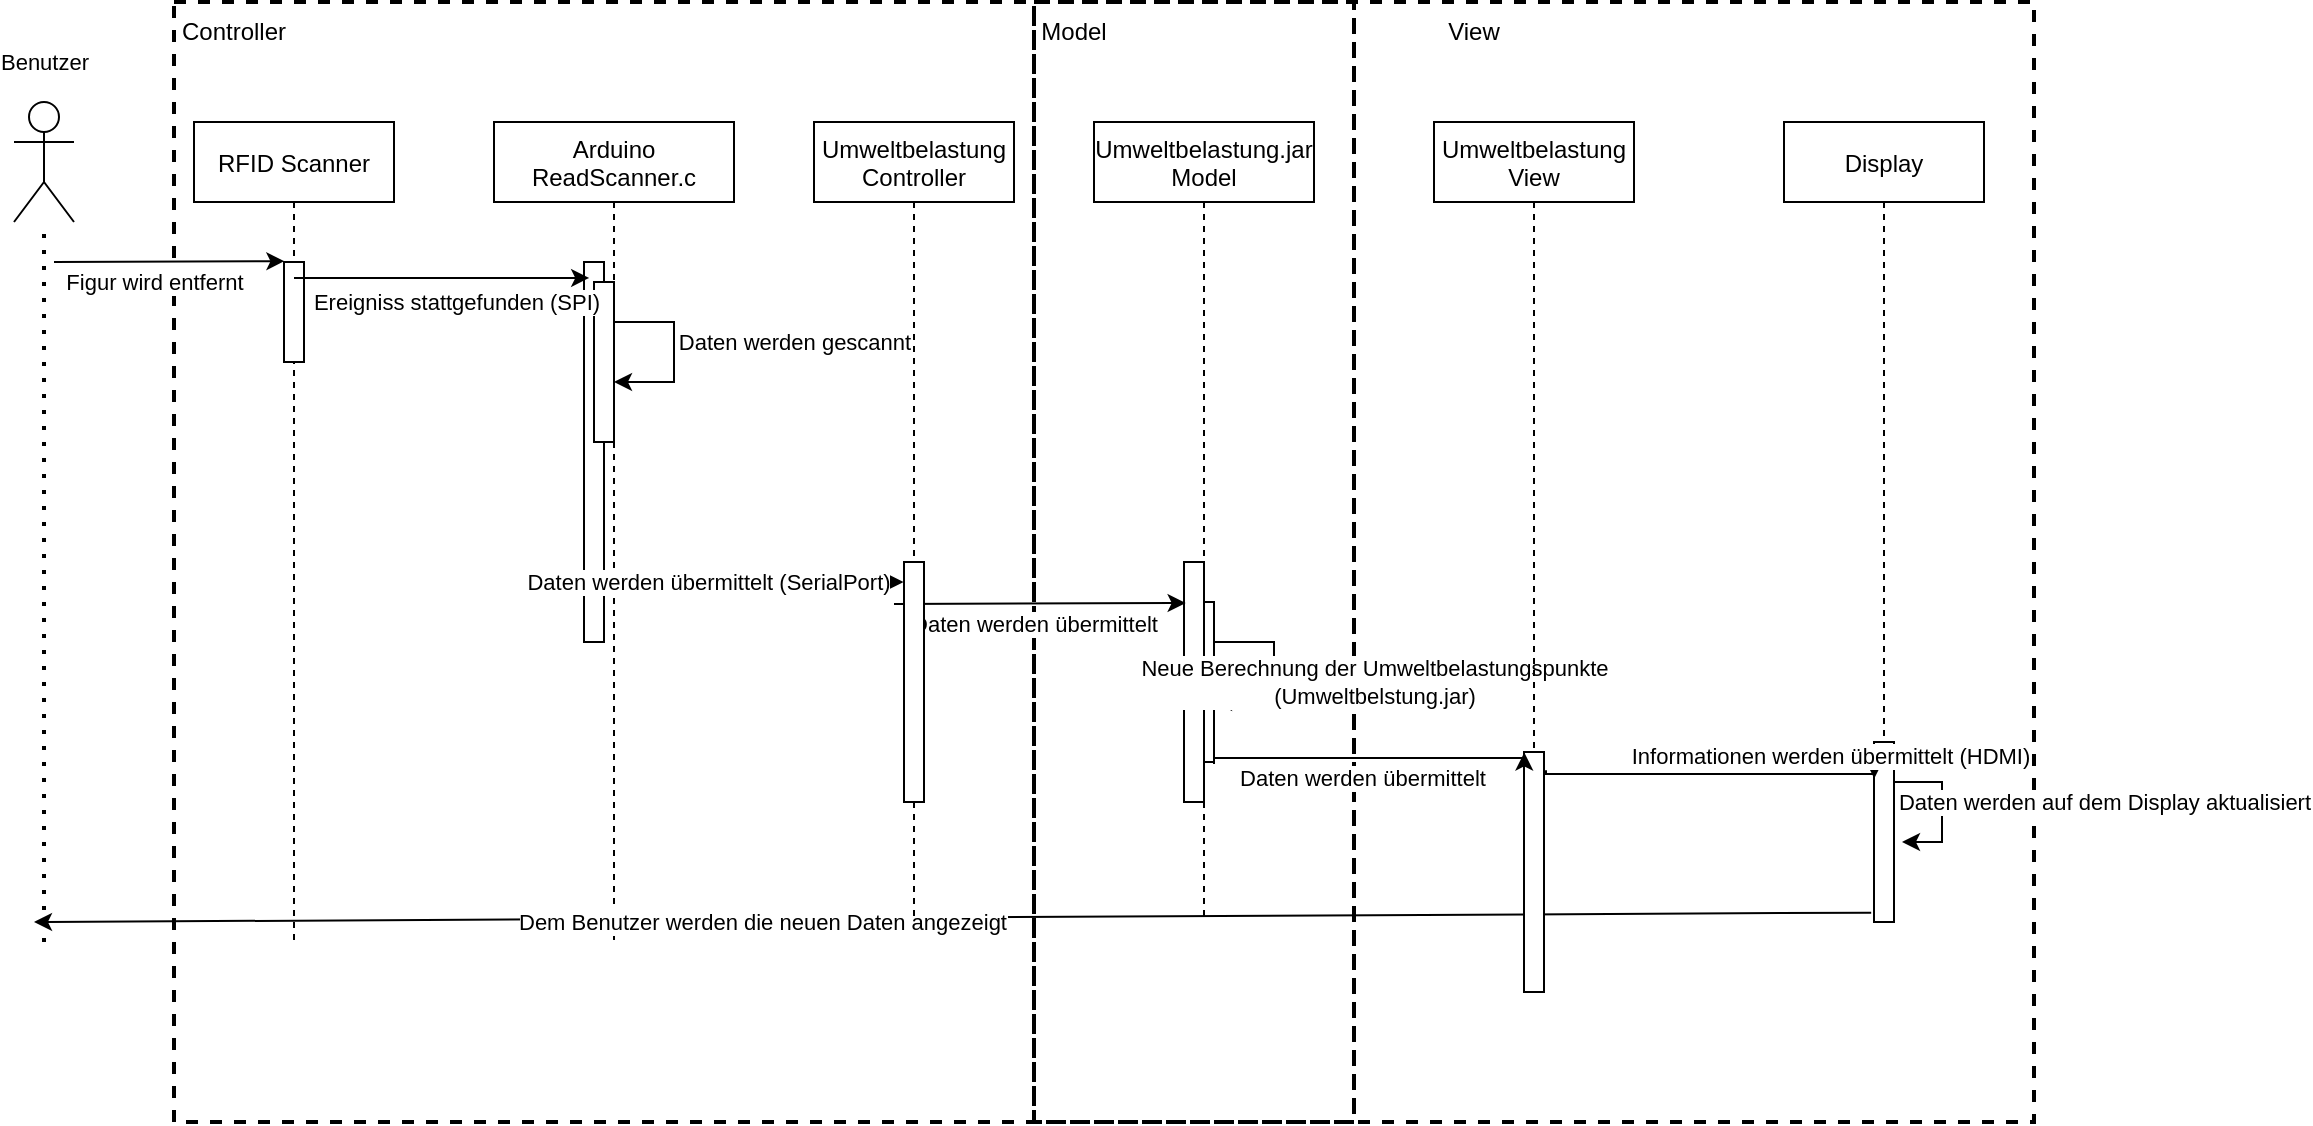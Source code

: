<mxfile version="21.2.3" type="device">
  <diagram id="kgpKYQtTHZ0yAKxKKP6v" name="Page-1">
    <mxGraphModel dx="1026" dy="584" grid="1" gridSize="10" guides="1" tooltips="1" connect="1" arrows="1" fold="1" page="1" pageScale="1" pageWidth="850" pageHeight="1100" math="0" shadow="0">
      <root>
        <mxCell id="0" />
        <mxCell id="1" parent="0" />
        <mxCell id="gS6pbBLeeU4qE3z8Y1Gp-2" value="" style="points=[];perimeter=orthogonalPerimeter;rounded=0;shadow=0;strokeWidth=1;" parent="1" vertex="1">
          <mxGeometry x="630" y="320" width="10" height="80" as="geometry" />
        </mxCell>
        <mxCell id="gS6pbBLeeU4qE3z8Y1Gp-22" value="" style="rounded=0;whiteSpace=wrap;html=1;strokeWidth=2;fillColor=none;dashed=1;" parent="1" vertex="1">
          <mxGeometry x="120" y="20" width="590" height="560" as="geometry" />
        </mxCell>
        <mxCell id="gS6pbBLeeU4qE3z8Y1Gp-28" value="" style="rounded=0;whiteSpace=wrap;html=1;strokeWidth=2;fillColor=none;dashed=1;" parent="1" vertex="1">
          <mxGeometry x="550" y="20" width="500" height="560" as="geometry" />
        </mxCell>
        <mxCell id="gS6pbBLeeU4qE3z8Y1Gp-26" value="" style="rounded=0;whiteSpace=wrap;html=1;strokeWidth=2;fillColor=none;dashed=1;" parent="1" vertex="1">
          <mxGeometry x="550" y="20" width="160" height="560" as="geometry" />
        </mxCell>
        <mxCell id="3nuBFxr9cyL0pnOWT2aG-1" value="Arduino&#xa;ReadScanner.c" style="shape=umlLifeline;perimeter=lifelinePerimeter;container=1;collapsible=0;recursiveResize=0;rounded=0;shadow=0;strokeWidth=1;" parent="1" vertex="1">
          <mxGeometry x="280" y="80" width="120" height="410" as="geometry" />
        </mxCell>
        <mxCell id="3nuBFxr9cyL0pnOWT2aG-2" value="" style="points=[];perimeter=orthogonalPerimeter;rounded=0;shadow=0;strokeWidth=1;" parent="3nuBFxr9cyL0pnOWT2aG-1" vertex="1">
          <mxGeometry x="45" y="70" width="10" height="190" as="geometry" />
        </mxCell>
        <mxCell id="3nuBFxr9cyL0pnOWT2aG-4" value="" style="points=[];perimeter=orthogonalPerimeter;rounded=0;shadow=0;strokeWidth=1;" parent="3nuBFxr9cyL0pnOWT2aG-1" vertex="1">
          <mxGeometry x="50" y="80" width="10" height="80" as="geometry" />
        </mxCell>
        <mxCell id="nScBYCWxjY9ZavhJChGL-7" value="" style="edgeStyle=elbowEdgeStyle;elbow=horizontal;endArrow=classic;html=1;rounded=0;" parent="3nuBFxr9cyL0pnOWT2aG-1" edge="1">
          <mxGeometry width="50" height="50" relative="1" as="geometry">
            <mxPoint x="60" y="100" as="sourcePoint" />
            <mxPoint x="60" y="130" as="targetPoint" />
            <Array as="points">
              <mxPoint x="90" y="120" />
            </Array>
          </mxGeometry>
        </mxCell>
        <mxCell id="nScBYCWxjY9ZavhJChGL-8" value="Daten werden gescannt&lt;br&gt;" style="edgeLabel;html=1;align=center;verticalAlign=middle;resizable=0;points=[];" parent="nScBYCWxjY9ZavhJChGL-7" vertex="1" connectable="0">
          <mxGeometry x="-0.156" relative="1" as="geometry">
            <mxPoint x="60" y="2" as="offset" />
          </mxGeometry>
        </mxCell>
        <mxCell id="3nuBFxr9cyL0pnOWT2aG-5" value="Umweltbelastung.jar&#xa;Model" style="shape=umlLifeline;perimeter=lifelinePerimeter;container=1;collapsible=0;recursiveResize=0;rounded=0;shadow=0;strokeWidth=1;" parent="1" vertex="1">
          <mxGeometry x="580" y="80" width="110" height="400" as="geometry" />
        </mxCell>
        <mxCell id="3nuBFxr9cyL0pnOWT2aG-6" value="" style="points=[];perimeter=orthogonalPerimeter;rounded=0;shadow=0;strokeWidth=1;" parent="3nuBFxr9cyL0pnOWT2aG-5" vertex="1">
          <mxGeometry x="45" y="220" width="10" height="120" as="geometry" />
        </mxCell>
        <mxCell id="gS6pbBLeeU4qE3z8Y1Gp-37" value="" style="edgeStyle=elbowEdgeStyle;elbow=vertical;endArrow=classic;html=1;rounded=0;exitX=1.024;exitY=0.843;exitDx=0;exitDy=0;exitPerimeter=0;entryX=0.083;entryY=0.166;entryDx=0;entryDy=0;entryPerimeter=0;" parent="3nuBFxr9cyL0pnOWT2aG-5" target="3nuBFxr9cyL0pnOWT2aG-6" edge="1">
          <mxGeometry width="50" height="50" relative="1" as="geometry">
            <mxPoint x="-100" y="241" as="sourcePoint" />
            <mxPoint x="30" y="240" as="targetPoint" />
            <Array as="points" />
          </mxGeometry>
        </mxCell>
        <mxCell id="gS6pbBLeeU4qE3z8Y1Gp-38" value="Daten werden übermittelt" style="edgeLabel;html=1;align=center;verticalAlign=middle;resizable=0;points=[];" parent="gS6pbBLeeU4qE3z8Y1Gp-37" vertex="1" connectable="0">
          <mxGeometry x="-0.151" relative="1" as="geometry">
            <mxPoint x="8" y="10" as="offset" />
          </mxGeometry>
        </mxCell>
        <mxCell id="gS6pbBLeeU4qE3z8Y1Gp-3" value="" style="edgeStyle=elbowEdgeStyle;elbow=horizontal;endArrow=classic;html=1;rounded=0;" parent="3nuBFxr9cyL0pnOWT2aG-5" edge="1">
          <mxGeometry width="50" height="50" relative="1" as="geometry">
            <mxPoint x="60" y="260" as="sourcePoint" />
            <mxPoint x="60" y="290" as="targetPoint" />
            <Array as="points">
              <mxPoint x="90" y="280" />
            </Array>
          </mxGeometry>
        </mxCell>
        <mxCell id="gS6pbBLeeU4qE3z8Y1Gp-4" value="Neue Berechnung der Umweltbelastungspunkte&lt;br&gt;(Umweltbelstung.jar)" style="edgeLabel;html=1;align=center;verticalAlign=middle;resizable=0;points=[];" parent="gS6pbBLeeU4qE3z8Y1Gp-3" vertex="1" connectable="0">
          <mxGeometry x="-0.156" relative="1" as="geometry">
            <mxPoint x="50" y="12" as="offset" />
          </mxGeometry>
        </mxCell>
        <mxCell id="nScBYCWxjY9ZavhJChGL-9" value="Display" style="shape=umlLifeline;perimeter=lifelinePerimeter;container=1;collapsible=0;recursiveResize=0;rounded=0;shadow=0;strokeWidth=1;" parent="1" vertex="1">
          <mxGeometry x="925" y="80" width="100" height="360" as="geometry" />
        </mxCell>
        <mxCell id="nScBYCWxjY9ZavhJChGL-15" value="" style="edgeStyle=elbowEdgeStyle;elbow=vertical;endArrow=classic;html=1;rounded=0;exitX=1.024;exitY=0.843;exitDx=0;exitDy=0;exitPerimeter=0;entryX=-0.024;entryY=0.079;entryDx=0;entryDy=0;entryPerimeter=0;" parent="1" source="3nuBFxr9cyL0pnOWT2aG-2" target="gS6pbBLeeU4qE3z8Y1Gp-35" edge="1">
          <mxGeometry width="50" height="50" relative="1" as="geometry">
            <mxPoint x="530" y="300" as="sourcePoint" />
            <mxPoint x="610" y="310" as="targetPoint" />
            <Array as="points">
              <mxPoint x="470" y="310" />
            </Array>
          </mxGeometry>
        </mxCell>
        <mxCell id="nScBYCWxjY9ZavhJChGL-16" value="Daten werden übermittelt (SerialPort)" style="edgeLabel;html=1;align=center;verticalAlign=middle;resizable=0;points=[];" parent="nScBYCWxjY9ZavhJChGL-15" vertex="1" connectable="0">
          <mxGeometry x="-0.151" relative="1" as="geometry">
            <mxPoint x="-12" as="offset" />
          </mxGeometry>
        </mxCell>
        <mxCell id="nScBYCWxjY9ZavhJChGL-10" value="" style="points=[];perimeter=orthogonalPerimeter;rounded=0;shadow=0;strokeWidth=1;" parent="1" vertex="1">
          <mxGeometry x="970" y="390" width="10" height="90" as="geometry" />
        </mxCell>
        <mxCell id="nScBYCWxjY9ZavhJChGL-19" value="Informationen werden übermittelt (HDMI)" style="edgeStyle=elbowEdgeStyle;elbow=vertical;endArrow=classic;html=1;rounded=0;exitX=1.1;exitY=0.076;exitDx=0;exitDy=0;exitPerimeter=0;entryX=0.014;entryY=0.203;entryDx=0;entryDy=0;entryPerimeter=0;" parent="1" source="gS6pbBLeeU4qE3z8Y1Gp-33" target="nScBYCWxjY9ZavhJChGL-10" edge="1">
          <mxGeometry x="0.714" y="9" width="50" height="50" relative="1" as="geometry">
            <mxPoint x="640" y="410" as="sourcePoint" />
            <mxPoint x="920" y="400" as="targetPoint" />
            <Array as="points" />
            <mxPoint as="offset" />
          </mxGeometry>
        </mxCell>
        <mxCell id="nScBYCWxjY9ZavhJChGL-17" value="" style="edgeStyle=segmentEdgeStyle;endArrow=classic;html=1;rounded=0;exitX=1.1;exitY=0.05;exitDx=0;exitDy=0;exitPerimeter=0;" parent="1" edge="1">
          <mxGeometry width="50" height="50" relative="1" as="geometry">
            <mxPoint x="980" y="404.5" as="sourcePoint" />
            <mxPoint x="984" y="440" as="targetPoint" />
            <Array as="points">
              <mxPoint x="980" y="410" />
              <mxPoint x="1004" y="410" />
              <mxPoint x="1004" y="440" />
            </Array>
          </mxGeometry>
        </mxCell>
        <mxCell id="nScBYCWxjY9ZavhJChGL-18" value="Daten werden auf dem Display aktualisiert" style="edgeLabel;html=1;align=center;verticalAlign=middle;resizable=0;points=[];" parent="nScBYCWxjY9ZavhJChGL-17" vertex="1" connectable="0">
          <mxGeometry x="0.02" y="1" relative="1" as="geometry">
            <mxPoint x="80" y="-1" as="offset" />
          </mxGeometry>
        </mxCell>
        <mxCell id="gS6pbBLeeU4qE3z8Y1Gp-5" value="RFID Scanner" style="shape=umlLifeline;perimeter=lifelinePerimeter;container=1;collapsible=0;recursiveResize=0;rounded=0;shadow=0;strokeWidth=1;" parent="1" vertex="1">
          <mxGeometry x="130" y="80" width="100" height="410" as="geometry" />
        </mxCell>
        <mxCell id="gS6pbBLeeU4qE3z8Y1Gp-6" value="" style="points=[];perimeter=orthogonalPerimeter;rounded=0;shadow=0;strokeWidth=1;" parent="gS6pbBLeeU4qE3z8Y1Gp-5" vertex="1">
          <mxGeometry x="45" y="70" width="10" height="50" as="geometry" />
        </mxCell>
        <mxCell id="gS6pbBLeeU4qE3z8Y1Gp-10" value="" style="endArrow=classic;html=1;rounded=0;entryX=0.26;entryY=0.042;entryDx=0;entryDy=0;entryPerimeter=0;" parent="1" source="gS6pbBLeeU4qE3z8Y1Gp-5" target="3nuBFxr9cyL0pnOWT2aG-2" edge="1">
          <mxGeometry width="50" height="50" relative="1" as="geometry">
            <mxPoint x="260" y="210" as="sourcePoint" />
            <mxPoint x="310" y="160" as="targetPoint" />
          </mxGeometry>
        </mxCell>
        <mxCell id="gS6pbBLeeU4qE3z8Y1Gp-11" value="Ereigniss stattgefunden (SPI)" style="edgeLabel;html=1;align=center;verticalAlign=middle;resizable=0;points=[];" parent="gS6pbBLeeU4qE3z8Y1Gp-10" vertex="1" connectable="0">
          <mxGeometry x="-0.486" y="2" relative="1" as="geometry">
            <mxPoint x="43" y="14" as="offset" />
          </mxGeometry>
        </mxCell>
        <mxCell id="gS6pbBLeeU4qE3z8Y1Gp-12" value="" style="endArrow=classic;html=1;rounded=0;entryX=0.02;entryY=-0.008;entryDx=0;entryDy=0;entryPerimeter=0;" parent="1" target="gS6pbBLeeU4qE3z8Y1Gp-6" edge="1">
          <mxGeometry width="50" height="50" relative="1" as="geometry">
            <mxPoint x="60" y="150" as="sourcePoint" />
            <mxPoint x="140" y="150" as="targetPoint" />
          </mxGeometry>
        </mxCell>
        <mxCell id="gS6pbBLeeU4qE3z8Y1Gp-13" value="Figur wird entfernt" style="edgeLabel;html=1;align=center;verticalAlign=middle;resizable=0;points=[];" parent="gS6pbBLeeU4qE3z8Y1Gp-12" vertex="1" connectable="0">
          <mxGeometry x="-0.417" y="-1" relative="1" as="geometry">
            <mxPoint x="16" y="9" as="offset" />
          </mxGeometry>
        </mxCell>
        <mxCell id="gS6pbBLeeU4qE3z8Y1Gp-19" value="" style="shape=umlActor;verticalLabelPosition=bottom;verticalAlign=top;html=1;outlineConnect=0;" parent="1" vertex="1">
          <mxGeometry x="40" y="70" width="30" height="60" as="geometry" />
        </mxCell>
        <mxCell id="gS6pbBLeeU4qE3z8Y1Gp-20" value="" style="endArrow=none;dashed=1;html=1;dashPattern=1 3;strokeWidth=2;rounded=0;" parent="1" target="gS6pbBLeeU4qE3z8Y1Gp-19" edge="1">
          <mxGeometry width="50" height="50" relative="1" as="geometry">
            <mxPoint x="55" y="490" as="sourcePoint" />
            <mxPoint x="60" y="190" as="targetPoint" />
          </mxGeometry>
        </mxCell>
        <mxCell id="gS6pbBLeeU4qE3z8Y1Gp-21" value="Benutzer" style="edgeLabel;html=1;align=center;verticalAlign=middle;resizable=0;points=[];" parent="gS6pbBLeeU4qE3z8Y1Gp-20" vertex="1" connectable="0">
          <mxGeometry x="0.906" relative="1" as="geometry">
            <mxPoint y="-97" as="offset" />
          </mxGeometry>
        </mxCell>
        <mxCell id="gS6pbBLeeU4qE3z8Y1Gp-25" value="Controller" style="text;html=1;strokeColor=none;fillColor=none;align=center;verticalAlign=middle;whiteSpace=wrap;rounded=0;" parent="1" vertex="1">
          <mxGeometry x="120" y="20" width="60" height="30" as="geometry" />
        </mxCell>
        <mxCell id="gS6pbBLeeU4qE3z8Y1Gp-27" value="Model" style="text;html=1;strokeColor=none;fillColor=none;align=center;verticalAlign=middle;whiteSpace=wrap;rounded=0;" parent="1" vertex="1">
          <mxGeometry x="540" y="20" width="60" height="30" as="geometry" />
        </mxCell>
        <mxCell id="gS6pbBLeeU4qE3z8Y1Gp-29" value="View" style="text;html=1;strokeColor=none;fillColor=none;align=center;verticalAlign=middle;whiteSpace=wrap;rounded=0;" parent="1" vertex="1">
          <mxGeometry x="740" y="20" width="60" height="30" as="geometry" />
        </mxCell>
        <mxCell id="gS6pbBLeeU4qE3z8Y1Gp-31" value="Dem Benutzer werden die neuen Daten angezeigt" style="endArrow=classic;html=1;rounded=0;exitX=-0.141;exitY=0.948;exitDx=0;exitDy=0;exitPerimeter=0;" parent="1" source="nScBYCWxjY9ZavhJChGL-10" edge="1">
          <mxGeometry x="0.208" y="2" width="50" height="50" relative="1" as="geometry">
            <mxPoint x="490" y="330" as="sourcePoint" />
            <mxPoint x="50" y="480" as="targetPoint" />
            <mxPoint as="offset" />
          </mxGeometry>
        </mxCell>
        <mxCell id="gS6pbBLeeU4qE3z8Y1Gp-32" value="Umweltbelastung&#xa;View" style="shape=umlLifeline;perimeter=lifelinePerimeter;container=1;collapsible=0;recursiveResize=0;rounded=0;shadow=0;strokeWidth=1;" parent="1" vertex="1">
          <mxGeometry x="750" y="80" width="100" height="405" as="geometry" />
        </mxCell>
        <mxCell id="gS6pbBLeeU4qE3z8Y1Gp-33" value="" style="points=[];perimeter=orthogonalPerimeter;rounded=0;shadow=0;strokeWidth=1;" parent="gS6pbBLeeU4qE3z8Y1Gp-32" vertex="1">
          <mxGeometry x="45" y="315" width="10" height="120" as="geometry" />
        </mxCell>
        <mxCell id="gS6pbBLeeU4qE3z8Y1Gp-34" value="Umweltbelastung&#xa;Controller" style="shape=umlLifeline;perimeter=lifelinePerimeter;container=1;collapsible=0;recursiveResize=0;rounded=0;shadow=0;strokeWidth=1;" parent="1" vertex="1">
          <mxGeometry x="440" y="80" width="100" height="400" as="geometry" />
        </mxCell>
        <mxCell id="gS6pbBLeeU4qE3z8Y1Gp-35" value="" style="points=[];perimeter=orthogonalPerimeter;rounded=0;shadow=0;strokeWidth=1;" parent="gS6pbBLeeU4qE3z8Y1Gp-34" vertex="1">
          <mxGeometry x="45" y="220" width="10" height="120" as="geometry" />
        </mxCell>
        <mxCell id="gS6pbBLeeU4qE3z8Y1Gp-39" value="" style="edgeStyle=elbowEdgeStyle;elbow=vertical;endArrow=classic;html=1;rounded=0;exitX=1.024;exitY=0.843;exitDx=0;exitDy=0;exitPerimeter=0;entryX=0.014;entryY=0.002;entryDx=0;entryDy=0;entryPerimeter=0;" parent="1" target="gS6pbBLeeU4qE3z8Y1Gp-33" edge="1">
          <mxGeometry width="50" height="50" relative="1" as="geometry">
            <mxPoint x="640" y="401" as="sourcePoint" />
            <mxPoint x="786" y="400" as="targetPoint" />
            <Array as="points" />
          </mxGeometry>
        </mxCell>
        <mxCell id="gS6pbBLeeU4qE3z8Y1Gp-40" value="Daten werden übermittelt" style="edgeLabel;html=1;align=center;verticalAlign=middle;resizable=0;points=[];" parent="gS6pbBLeeU4qE3z8Y1Gp-39" vertex="1" connectable="0">
          <mxGeometry x="-0.151" relative="1" as="geometry">
            <mxPoint x="8" y="10" as="offset" />
          </mxGeometry>
        </mxCell>
      </root>
    </mxGraphModel>
  </diagram>
</mxfile>
